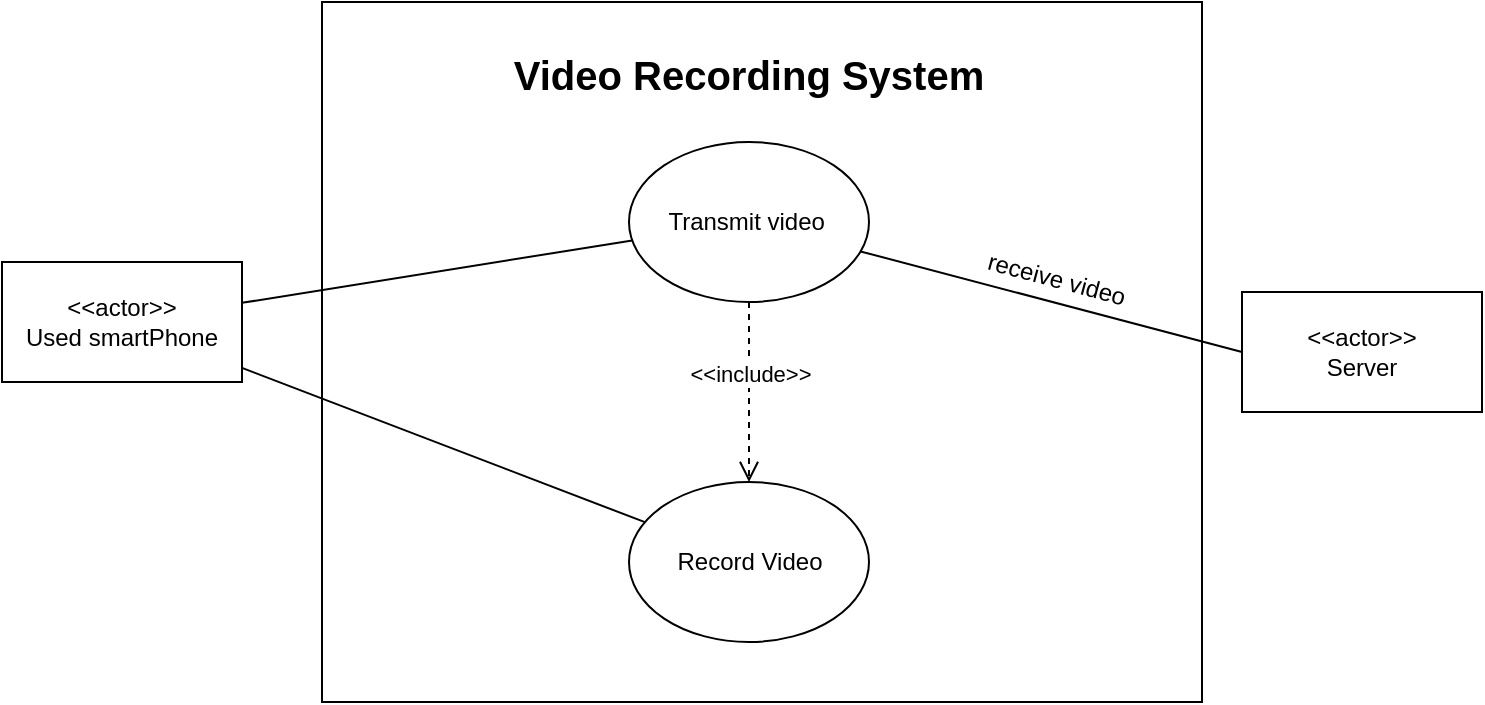 <mxfile version="10.6.0" type="github"><diagram id="htrDBS6UkoBFd1RhXhvr" name="Page-1"><mxGraphModel dx="754" dy="467" grid="1" gridSize="10" guides="1" tooltips="1" connect="1" arrows="1" fold="1" page="1" pageScale="1" pageWidth="827" pageHeight="1169" math="0" shadow="0"><root><mxCell id="0"/><mxCell id="1" parent="0"/><mxCell id="KRmyffsYv9jIqNFkbkmB-1" value="" style="rounded=0;whiteSpace=wrap;html=1;" vertex="1" parent="1"><mxGeometry x="170" y="230" width="440" height="350" as="geometry"/></mxCell><mxCell id="KRmyffsYv9jIqNFkbkmB-4" value="&lt;b&gt;&lt;font style=&quot;font-size: 20px&quot;&gt;Video Recording System&lt;/font&gt;&lt;/b&gt;" style="text;html=1;strokeColor=none;fillColor=none;align=center;verticalAlign=middle;whiteSpace=wrap;rounded=0;" vertex="1" parent="1"><mxGeometry x="177" y="231" width="413" height="70" as="geometry"/></mxCell><mxCell id="KRmyffsYv9jIqNFkbkmB-6" value="&lt;div&gt;&amp;lt;&amp;lt;actor&amp;gt;&amp;gt;&lt;/div&gt;&lt;div&gt;Server&lt;br&gt;&lt;/div&gt;" style="rounded=0;whiteSpace=wrap;html=1;" vertex="1" parent="1"><mxGeometry x="630" y="375" width="120" height="60" as="geometry"/></mxCell><mxCell id="KRmyffsYv9jIqNFkbkmB-13" value="Transmit video&amp;nbsp;" style="ellipse;whiteSpace=wrap;html=1;" vertex="1" parent="1"><mxGeometry x="323.5" y="300" width="120" height="80" as="geometry"/></mxCell><mxCell id="KRmyffsYv9jIqNFkbkmB-14" value="&amp;lt;&amp;lt;include&amp;gt;&amp;gt;" style="html=1;verticalAlign=bottom;endArrow=open;dashed=1;endSize=8;" edge="1" parent="1" source="KRmyffsYv9jIqNFkbkmB-13" target="KRmyffsYv9jIqNFkbkmB-44"><mxGeometry relative="1" as="geometry"><mxPoint x="383.5" y="395" as="sourcePoint"/><mxPoint x="340.084" y="388.161" as="targetPoint"/><mxPoint as="offset"/></mxGeometry></mxCell><mxCell id="KRmyffsYv9jIqNFkbkmB-15" value="" style="endArrow=none;html=1;entryX=0;entryY=0.5;entryDx=0;entryDy=0;" edge="1" parent="1" source="KRmyffsYv9jIqNFkbkmB-13" target="KRmyffsYv9jIqNFkbkmB-6"><mxGeometry width="50" height="50" relative="1" as="geometry"><mxPoint x="470" y="510" as="sourcePoint"/><mxPoint x="650" y="480" as="targetPoint"/></mxGeometry></mxCell><mxCell id="KRmyffsYv9jIqNFkbkmB-16" value="&lt;div&gt;&amp;lt;&amp;lt;actor&amp;gt;&amp;gt;&lt;/div&gt;&lt;div&gt;Used smartPhone&lt;/div&gt;" style="rounded=0;whiteSpace=wrap;html=1;" vertex="1" parent="1"><mxGeometry x="10" y="360" width="120" height="60" as="geometry"/></mxCell><mxCell id="KRmyffsYv9jIqNFkbkmB-19" value="receive video" style="text;html=1;resizable=0;points=[];autosize=1;align=left;verticalAlign=top;spacingTop=-4;rotation=15;" vertex="1" parent="1"><mxGeometry x="500" y="361" width="90" height="20" as="geometry"/></mxCell><mxCell id="KRmyffsYv9jIqNFkbkmB-44" value="Record Video" style="ellipse;whiteSpace=wrap;html=1;" vertex="1" parent="1"><mxGeometry x="323.5" y="470" width="120" height="80" as="geometry"/></mxCell><mxCell id="KRmyffsYv9jIqNFkbkmB-45" value="" style="endArrow=none;html=1;" edge="1" parent="1" source="KRmyffsYv9jIqNFkbkmB-13" target="KRmyffsYv9jIqNFkbkmB-16"><mxGeometry width="50" height="50" relative="1" as="geometry"><mxPoint x="356.941" y="420.149" as="sourcePoint"/><mxPoint x="180" y="377.81" as="targetPoint"/></mxGeometry></mxCell><mxCell id="KRmyffsYv9jIqNFkbkmB-46" value="" style="endArrow=none;html=1;" edge="1" parent="1" source="KRmyffsYv9jIqNFkbkmB-44" target="KRmyffsYv9jIqNFkbkmB-16"><mxGeometry width="50" height="50" relative="1" as="geometry"><mxPoint x="353.941" y="331.149" as="sourcePoint"/><mxPoint x="177" y="288.81" as="targetPoint"/></mxGeometry></mxCell></root></mxGraphModel></diagram></mxfile>